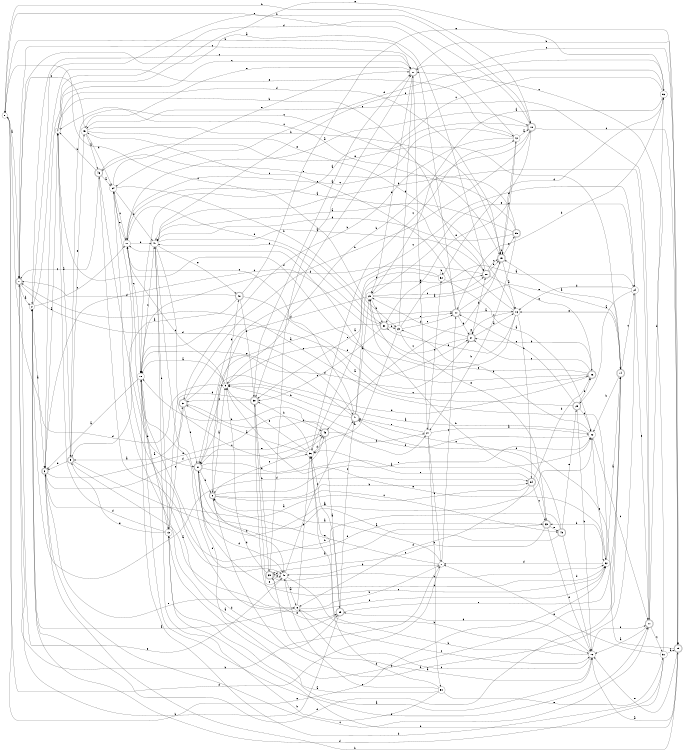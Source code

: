 digraph n45_1 {
__start0 [label="" shape="none"];

rankdir=LR;
size="8,5";

s0 [style="filled", color="black", fillcolor="white" shape="circle", label="0"];
s1 [style="rounded,filled", color="black", fillcolor="white" shape="doublecircle", label="1"];
s2 [style="filled", color="black", fillcolor="white" shape="circle", label="2"];
s3 [style="rounded,filled", color="black", fillcolor="white" shape="doublecircle", label="3"];
s4 [style="filled", color="black", fillcolor="white" shape="circle", label="4"];
s5 [style="rounded,filled", color="black", fillcolor="white" shape="doublecircle", label="5"];
s6 [style="filled", color="black", fillcolor="white" shape="circle", label="6"];
s7 [style="filled", color="black", fillcolor="white" shape="circle", label="7"];
s8 [style="rounded,filled", color="black", fillcolor="white" shape="doublecircle", label="8"];
s9 [style="filled", color="black", fillcolor="white" shape="circle", label="9"];
s10 [style="filled", color="black", fillcolor="white" shape="circle", label="10"];
s11 [style="rounded,filled", color="black", fillcolor="white" shape="doublecircle", label="11"];
s12 [style="filled", color="black", fillcolor="white" shape="circle", label="12"];
s13 [style="filled", color="black", fillcolor="white" shape="circle", label="13"];
s14 [style="rounded,filled", color="black", fillcolor="white" shape="doublecircle", label="14"];
s15 [style="rounded,filled", color="black", fillcolor="white" shape="doublecircle", label="15"];
s16 [style="filled", color="black", fillcolor="white" shape="circle", label="16"];
s17 [style="filled", color="black", fillcolor="white" shape="circle", label="17"];
s18 [style="rounded,filled", color="black", fillcolor="white" shape="doublecircle", label="18"];
s19 [style="rounded,filled", color="black", fillcolor="white" shape="doublecircle", label="19"];
s20 [style="rounded,filled", color="black", fillcolor="white" shape="doublecircle", label="20"];
s21 [style="filled", color="black", fillcolor="white" shape="circle", label="21"];
s22 [style="filled", color="black", fillcolor="white" shape="circle", label="22"];
s23 [style="filled", color="black", fillcolor="white" shape="circle", label="23"];
s24 [style="filled", color="black", fillcolor="white" shape="circle", label="24"];
s25 [style="rounded,filled", color="black", fillcolor="white" shape="doublecircle", label="25"];
s26 [style="rounded,filled", color="black", fillcolor="white" shape="doublecircle", label="26"];
s27 [style="rounded,filled", color="black", fillcolor="white" shape="doublecircle", label="27"];
s28 [style="rounded,filled", color="black", fillcolor="white" shape="doublecircle", label="28"];
s29 [style="filled", color="black", fillcolor="white" shape="circle", label="29"];
s30 [style="rounded,filled", color="black", fillcolor="white" shape="doublecircle", label="30"];
s31 [style="rounded,filled", color="black", fillcolor="white" shape="doublecircle", label="31"];
s32 [style="filled", color="black", fillcolor="white" shape="circle", label="32"];
s33 [style="rounded,filled", color="black", fillcolor="white" shape="doublecircle", label="33"];
s34 [style="filled", color="black", fillcolor="white" shape="circle", label="34"];
s35 [style="rounded,filled", color="black", fillcolor="white" shape="doublecircle", label="35"];
s36 [style="filled", color="black", fillcolor="white" shape="circle", label="36"];
s37 [style="rounded,filled", color="black", fillcolor="white" shape="doublecircle", label="37"];
s38 [style="rounded,filled", color="black", fillcolor="white" shape="doublecircle", label="38"];
s39 [style="rounded,filled", color="black", fillcolor="white" shape="doublecircle", label="39"];
s40 [style="filled", color="black", fillcolor="white" shape="circle", label="40"];
s41 [style="rounded,filled", color="black", fillcolor="white" shape="doublecircle", label="41"];
s42 [style="filled", color="black", fillcolor="white" shape="circle", label="42"];
s43 [style="rounded,filled", color="black", fillcolor="white" shape="doublecircle", label="43"];
s44 [style="rounded,filled", color="black", fillcolor="white" shape="doublecircle", label="44"];
s45 [style="filled", color="black", fillcolor="white" shape="circle", label="45"];
s46 [style="rounded,filled", color="black", fillcolor="white" shape="doublecircle", label="46"];
s47 [style="filled", color="black", fillcolor="white" shape="circle", label="47"];
s48 [style="rounded,filled", color="black", fillcolor="white" shape="doublecircle", label="48"];
s49 [style="rounded,filled", color="black", fillcolor="white" shape="doublecircle", label="49"];
s50 [style="filled", color="black", fillcolor="white" shape="circle", label="50"];
s51 [style="filled", color="black", fillcolor="white" shape="circle", label="51"];
s52 [style="filled", color="black", fillcolor="white" shape="circle", label="52"];
s53 [style="filled", color="black", fillcolor="white" shape="circle", label="53"];
s54 [style="rounded,filled", color="black", fillcolor="white" shape="doublecircle", label="54"];
s55 [style="rounded,filled", color="black", fillcolor="white" shape="doublecircle", label="55"];
s0 -> s1 [label="a"];
s0 -> s18 [label="b"];
s0 -> s23 [label="c"];
s0 -> s9 [label="d"];
s0 -> s32 [label="e"];
s1 -> s2 [label="a"];
s1 -> s7 [label="b"];
s1 -> s20 [label="c"];
s1 -> s41 [label="d"];
s1 -> s40 [label="e"];
s2 -> s3 [label="a"];
s2 -> s18 [label="b"];
s2 -> s17 [label="c"];
s2 -> s54 [label="d"];
s2 -> s42 [label="e"];
s3 -> s4 [label="a"];
s3 -> s19 [label="b"];
s3 -> s11 [label="c"];
s3 -> s43 [label="d"];
s3 -> s43 [label="e"];
s4 -> s5 [label="a"];
s4 -> s28 [label="b"];
s4 -> s20 [label="c"];
s4 -> s15 [label="d"];
s4 -> s53 [label="e"];
s5 -> s6 [label="a"];
s5 -> s22 [label="b"];
s5 -> s15 [label="c"];
s5 -> s3 [label="d"];
s5 -> s45 [label="e"];
s6 -> s2 [label="a"];
s6 -> s7 [label="b"];
s6 -> s12 [label="c"];
s6 -> s36 [label="d"];
s6 -> s3 [label="e"];
s7 -> s8 [label="a"];
s7 -> s40 [label="b"];
s7 -> s44 [label="c"];
s7 -> s0 [label="d"];
s7 -> s8 [label="e"];
s8 -> s9 [label="a"];
s8 -> s54 [label="b"];
s8 -> s49 [label="c"];
s8 -> s40 [label="d"];
s8 -> s22 [label="e"];
s9 -> s10 [label="a"];
s9 -> s48 [label="b"];
s9 -> s17 [label="c"];
s9 -> s27 [label="d"];
s9 -> s32 [label="e"];
s10 -> s3 [label="a"];
s10 -> s11 [label="b"];
s10 -> s47 [label="c"];
s10 -> s40 [label="d"];
s10 -> s32 [label="e"];
s11 -> s12 [label="a"];
s11 -> s47 [label="b"];
s11 -> s51 [label="c"];
s11 -> s53 [label="d"];
s11 -> s45 [label="e"];
s12 -> s13 [label="a"];
s12 -> s36 [label="b"];
s12 -> s6 [label="c"];
s12 -> s35 [label="d"];
s12 -> s11 [label="e"];
s13 -> s10 [label="a"];
s13 -> s14 [label="b"];
s13 -> s37 [label="c"];
s13 -> s4 [label="d"];
s13 -> s5 [label="e"];
s14 -> s15 [label="a"];
s14 -> s22 [label="b"];
s14 -> s24 [label="c"];
s14 -> s2 [label="d"];
s14 -> s16 [label="e"];
s15 -> s16 [label="a"];
s15 -> s15 [label="b"];
s15 -> s43 [label="c"];
s15 -> s42 [label="d"];
s15 -> s55 [label="e"];
s16 -> s17 [label="a"];
s16 -> s54 [label="b"];
s16 -> s27 [label="c"];
s16 -> s4 [label="d"];
s16 -> s30 [label="e"];
s17 -> s18 [label="a"];
s17 -> s47 [label="b"];
s17 -> s10 [label="c"];
s17 -> s30 [label="d"];
s17 -> s34 [label="e"];
s18 -> s10 [label="a"];
s18 -> s9 [label="b"];
s18 -> s19 [label="c"];
s18 -> s3 [label="d"];
s18 -> s30 [label="e"];
s19 -> s12 [label="a"];
s19 -> s13 [label="b"];
s19 -> s20 [label="c"];
s19 -> s41 [label="d"];
s19 -> s12 [label="e"];
s20 -> s21 [label="a"];
s20 -> s19 [label="b"];
s20 -> s2 [label="c"];
s20 -> s29 [label="d"];
s20 -> s45 [label="e"];
s21 -> s22 [label="a"];
s21 -> s50 [label="b"];
s21 -> s52 [label="c"];
s21 -> s7 [label="d"];
s21 -> s41 [label="e"];
s22 -> s9 [label="a"];
s22 -> s23 [label="b"];
s22 -> s11 [label="c"];
s22 -> s9 [label="d"];
s22 -> s32 [label="e"];
s23 -> s24 [label="a"];
s23 -> s36 [label="b"];
s23 -> s44 [label="c"];
s23 -> s20 [label="d"];
s23 -> s33 [label="e"];
s24 -> s25 [label="a"];
s24 -> s8 [label="b"];
s24 -> s31 [label="c"];
s24 -> s16 [label="d"];
s24 -> s11 [label="e"];
s25 -> s10 [label="a"];
s25 -> s12 [label="b"];
s25 -> s22 [label="c"];
s25 -> s26 [label="d"];
s25 -> s44 [label="e"];
s26 -> s17 [label="a"];
s26 -> s27 [label="b"];
s26 -> s27 [label="c"];
s26 -> s31 [label="d"];
s26 -> s29 [label="e"];
s27 -> s16 [label="a"];
s27 -> s28 [label="b"];
s27 -> s3 [label="c"];
s27 -> s29 [label="d"];
s27 -> s27 [label="e"];
s28 -> s1 [label="a"];
s28 -> s15 [label="b"];
s28 -> s15 [label="c"];
s28 -> s10 [label="d"];
s28 -> s26 [label="e"];
s29 -> s15 [label="a"];
s29 -> s30 [label="b"];
s29 -> s28 [label="c"];
s29 -> s8 [label="d"];
s29 -> s24 [label="e"];
s30 -> s31 [label="a"];
s30 -> s23 [label="b"];
s30 -> s38 [label="c"];
s30 -> s47 [label="d"];
s30 -> s44 [label="e"];
s31 -> s22 [label="a"];
s31 -> s8 [label="b"];
s31 -> s32 [label="c"];
s31 -> s40 [label="d"];
s31 -> s43 [label="e"];
s32 -> s14 [label="a"];
s32 -> s33 [label="b"];
s32 -> s39 [label="c"];
s32 -> s7 [label="d"];
s32 -> s1 [label="e"];
s33 -> s34 [label="a"];
s33 -> s29 [label="b"];
s33 -> s39 [label="c"];
s33 -> s12 [label="d"];
s33 -> s49 [label="e"];
s34 -> s35 [label="a"];
s34 -> s44 [label="b"];
s34 -> s17 [label="c"];
s34 -> s47 [label="d"];
s34 -> s20 [label="e"];
s35 -> s36 [label="a"];
s35 -> s1 [label="b"];
s35 -> s41 [label="c"];
s35 -> s17 [label="d"];
s35 -> s14 [label="e"];
s36 -> s37 [label="a"];
s36 -> s38 [label="b"];
s36 -> s42 [label="c"];
s36 -> s43 [label="d"];
s36 -> s9 [label="e"];
s37 -> s5 [label="a"];
s37 -> s18 [label="b"];
s37 -> s21 [label="c"];
s37 -> s27 [label="d"];
s37 -> s31 [label="e"];
s38 -> s20 [label="a"];
s38 -> s39 [label="b"];
s38 -> s37 [label="c"];
s38 -> s13 [label="d"];
s38 -> s35 [label="e"];
s39 -> s12 [label="a"];
s39 -> s32 [label="b"];
s39 -> s20 [label="c"];
s39 -> s9 [label="d"];
s39 -> s40 [label="e"];
s40 -> s6 [label="a"];
s40 -> s12 [label="b"];
s40 -> s41 [label="c"];
s40 -> s39 [label="d"];
s40 -> s38 [label="e"];
s41 -> s29 [label="a"];
s41 -> s9 [label="b"];
s41 -> s17 [label="c"];
s41 -> s28 [label="d"];
s41 -> s10 [label="e"];
s42 -> s18 [label="a"];
s42 -> s37 [label="b"];
s42 -> s17 [label="c"];
s42 -> s15 [label="d"];
s42 -> s0 [label="e"];
s43 -> s35 [label="a"];
s43 -> s10 [label="b"];
s43 -> s8 [label="c"];
s43 -> s21 [label="d"];
s43 -> s31 [label="e"];
s44 -> s16 [label="a"];
s44 -> s0 [label="b"];
s44 -> s45 [label="c"];
s44 -> s27 [label="d"];
s44 -> s14 [label="e"];
s45 -> s46 [label="a"];
s45 -> s15 [label="b"];
s45 -> s1 [label="c"];
s45 -> s34 [label="d"];
s45 -> s16 [label="e"];
s46 -> s34 [label="a"];
s46 -> s4 [label="b"];
s46 -> s1 [label="c"];
s46 -> s31 [label="d"];
s46 -> s14 [label="e"];
s47 -> s28 [label="a"];
s47 -> s13 [label="b"];
s47 -> s36 [label="c"];
s47 -> s33 [label="d"];
s47 -> s48 [label="e"];
s48 -> s5 [label="a"];
s48 -> s38 [label="b"];
s48 -> s26 [label="c"];
s48 -> s1 [label="d"];
s48 -> s19 [label="e"];
s49 -> s31 [label="a"];
s49 -> s46 [label="b"];
s49 -> s41 [label="c"];
s49 -> s12 [label="d"];
s49 -> s25 [label="e"];
s50 -> s31 [label="a"];
s50 -> s47 [label="b"];
s50 -> s40 [label="c"];
s50 -> s36 [label="d"];
s50 -> s51 [label="e"];
s51 -> s19 [label="a"];
s51 -> s10 [label="b"];
s51 -> s20 [label="c"];
s51 -> s2 [label="d"];
s51 -> s7 [label="e"];
s52 -> s22 [label="a"];
s52 -> s52 [label="b"];
s52 -> s36 [label="c"];
s52 -> s53 [label="d"];
s52 -> s38 [label="e"];
s53 -> s29 [label="a"];
s53 -> s44 [label="b"];
s53 -> s38 [label="c"];
s53 -> s34 [label="d"];
s53 -> s47 [label="e"];
s54 -> s3 [label="a"];
s54 -> s26 [label="b"];
s54 -> s33 [label="c"];
s54 -> s6 [label="d"];
s54 -> s36 [label="e"];
s55 -> s47 [label="a"];
s55 -> s21 [label="b"];
s55 -> s4 [label="c"];
s55 -> s47 [label="d"];
s55 -> s46 [label="e"];

}